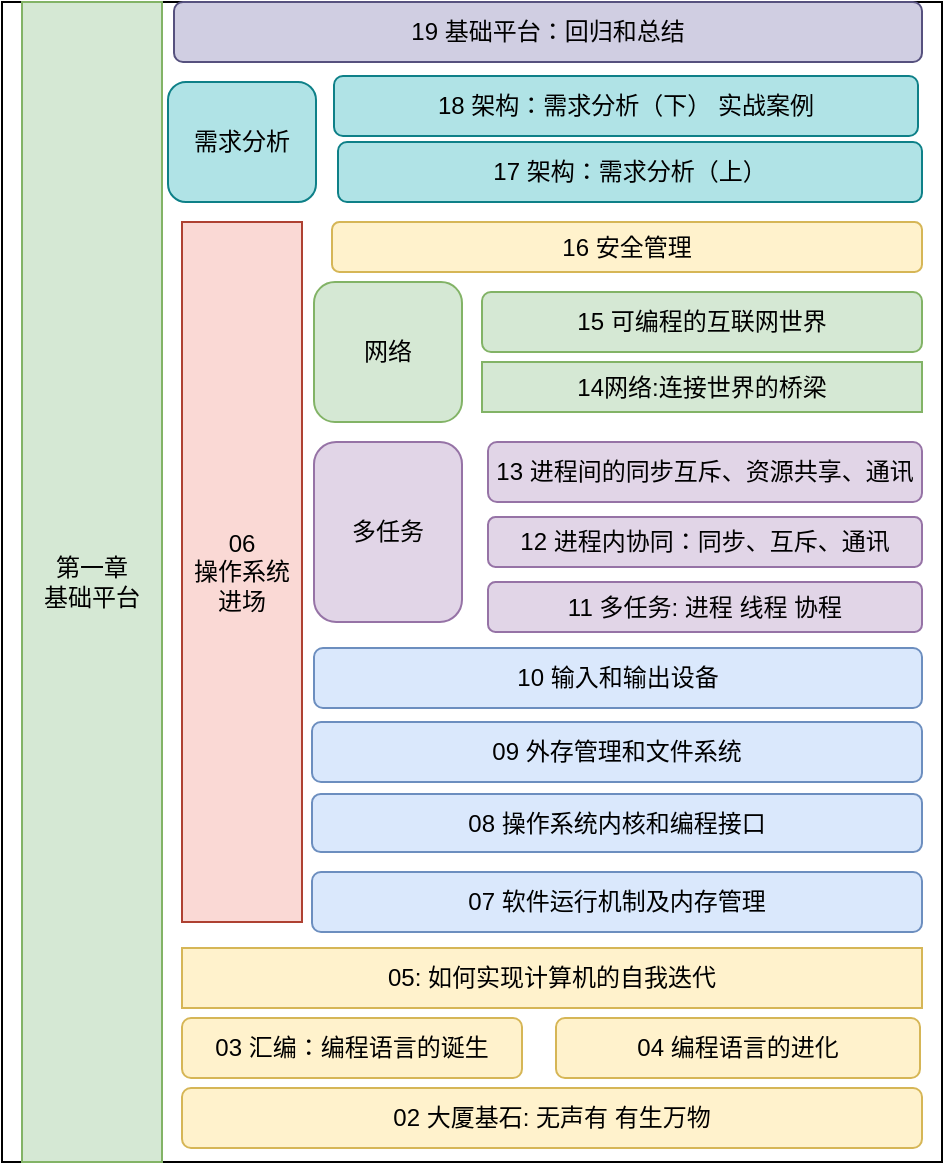 <mxfile version="12.1.4" type="github" pages="1"><diagram id="ie2R15UFZY9MIA4SNEG5" name="Page-1"><mxGraphModel dx="1426" dy="770" grid="1" gridSize="10" guides="1" tooltips="1" connect="1" arrows="1" fold="1" page="1" pageScale="1" pageWidth="827" pageHeight="1169" math="0" shadow="0"><root><mxCell id="0"/><mxCell id="1" parent="0"/><mxCell id="6KgcbaHRgwuIXlcrBTEd-1" value="" style="rounded=0;whiteSpace=wrap;html=1;" vertex="1" parent="1"><mxGeometry x="140" y="170" width="470" height="580" as="geometry"/></mxCell><mxCell id="6KgcbaHRgwuIXlcrBTEd-2" value="第一章&lt;br&gt;基础平台" style="rounded=0;whiteSpace=wrap;html=1;fillColor=#d5e8d4;strokeColor=#82b366;" vertex="1" parent="1"><mxGeometry x="150" y="170" width="70" height="580" as="geometry"/></mxCell><mxCell id="6KgcbaHRgwuIXlcrBTEd-3" value="02 大厦基石: 无声有 有生万物" style="rounded=1;whiteSpace=wrap;html=1;fillColor=#fff2cc;strokeColor=#d6b656;" vertex="1" parent="1"><mxGeometry x="230" y="713" width="370" height="30" as="geometry"/></mxCell><mxCell id="6KgcbaHRgwuIXlcrBTEd-4" value="03 汇编：编程语言的诞生" style="rounded=1;whiteSpace=wrap;html=1;fillColor=#fff2cc;strokeColor=#d6b656;" vertex="1" parent="1"><mxGeometry x="230" y="678" width="170" height="30" as="geometry"/></mxCell><mxCell id="6KgcbaHRgwuIXlcrBTEd-5" value="04 编程语言的进化" style="rounded=1;whiteSpace=wrap;html=1;fillColor=#fff2cc;strokeColor=#d6b656;" vertex="1" parent="1"><mxGeometry x="417" y="678" width="182" height="30" as="geometry"/></mxCell><mxCell id="6KgcbaHRgwuIXlcrBTEd-6" value="05: 如何实现计算机的自我迭代" style="rounded=1;whiteSpace=wrap;html=1;arcSize=0;fillColor=#fff2cc;strokeColor=#d6b656;" vertex="1" parent="1"><mxGeometry x="230" y="643" width="370" height="30" as="geometry"/></mxCell><mxCell id="6KgcbaHRgwuIXlcrBTEd-7" value="06 &lt;br&gt;操作系统进场" style="rounded=0;whiteSpace=wrap;html=1;fillColor=#fad9d5;strokeColor=#ae4132;" vertex="1" parent="1"><mxGeometry x="230" y="280" width="60" height="350" as="geometry"/></mxCell><mxCell id="6KgcbaHRgwuIXlcrBTEd-8" value="07 软件运行机制及内存管理" style="rounded=1;whiteSpace=wrap;html=1;fillColor=#dae8fc;strokeColor=#6c8ebf;" vertex="1" parent="1"><mxGeometry x="295" y="605" width="305" height="30" as="geometry"/></mxCell><mxCell id="6KgcbaHRgwuIXlcrBTEd-9" value="08 操作系统内核和编程接口" style="rounded=1;whiteSpace=wrap;html=1;fillColor=#dae8fc;strokeColor=#6c8ebf;" vertex="1" parent="1"><mxGeometry x="295" y="566" width="305" height="29" as="geometry"/></mxCell><mxCell id="6KgcbaHRgwuIXlcrBTEd-10" value="09 外存管理和文件系统" style="rounded=1;whiteSpace=wrap;html=1;fillColor=#dae8fc;strokeColor=#6c8ebf;" vertex="1" parent="1"><mxGeometry x="295" y="530" width="305" height="30" as="geometry"/></mxCell><mxCell id="6KgcbaHRgwuIXlcrBTEd-11" value="10 输入和输出设备" style="rounded=1;whiteSpace=wrap;html=1;fillColor=#dae8fc;strokeColor=#6c8ebf;" vertex="1" parent="1"><mxGeometry x="296" y="493" width="304" height="30" as="geometry"/></mxCell><mxCell id="6KgcbaHRgwuIXlcrBTEd-12" value="11 多任务: 进程 线程 协程" style="rounded=1;whiteSpace=wrap;html=1;fillColor=#e1d5e7;strokeColor=#9673a6;" vertex="1" parent="1"><mxGeometry x="383" y="460" width="217" height="25" as="geometry"/></mxCell><mxCell id="6KgcbaHRgwuIXlcrBTEd-13" value="12 进程内协同：同步、互斥、通讯" style="rounded=1;whiteSpace=wrap;html=1;fillColor=#e1d5e7;strokeColor=#9673a6;" vertex="1" parent="1"><mxGeometry x="383" y="427.5" width="217" height="25" as="geometry"/></mxCell><mxCell id="6KgcbaHRgwuIXlcrBTEd-14" value="13 进程间的同步互斥、资源共享、通讯" style="rounded=1;whiteSpace=wrap;html=1;fillColor=#e1d5e7;strokeColor=#9673a6;" vertex="1" parent="1"><mxGeometry x="383" y="390" width="217" height="30" as="geometry"/></mxCell><mxCell id="6KgcbaHRgwuIXlcrBTEd-15" value="15 可编程的互联网世界" style="rounded=1;whiteSpace=wrap;html=1;fillColor=#d5e8d4;strokeColor=#82b366;" vertex="1" parent="1"><mxGeometry x="380" y="315" width="220" height="30" as="geometry"/></mxCell><mxCell id="6KgcbaHRgwuIXlcrBTEd-16" value="14网络:连接世界的桥梁" style="rounded=1;whiteSpace=wrap;html=1;arcSize=0;fillColor=#d5e8d4;strokeColor=#82b366;" vertex="1" parent="1"><mxGeometry x="380" y="350" width="220" height="25" as="geometry"/></mxCell><mxCell id="6KgcbaHRgwuIXlcrBTEd-17" value="17 架构：需求分析（上）" style="rounded=1;whiteSpace=wrap;html=1;fillColor=#b0e3e6;strokeColor=#0e8088;" vertex="1" parent="1"><mxGeometry x="308" y="240" width="292" height="30" as="geometry"/></mxCell><mxCell id="6KgcbaHRgwuIXlcrBTEd-18" value="18 架构：需求分析（下） 实战案例" style="rounded=1;whiteSpace=wrap;html=1;fillColor=#b0e3e6;strokeColor=#0e8088;" vertex="1" parent="1"><mxGeometry x="306" y="207" width="292" height="30" as="geometry"/></mxCell><mxCell id="6KgcbaHRgwuIXlcrBTEd-19" value="19 基础平台：回归和总结" style="rounded=1;whiteSpace=wrap;html=1;fillColor=#d0cee2;strokeColor=#56517e;" vertex="1" parent="1"><mxGeometry x="226" y="170" width="374" height="30" as="geometry"/></mxCell><mxCell id="6KgcbaHRgwuIXlcrBTEd-20" value="多任务" style="rounded=1;whiteSpace=wrap;html=1;fillColor=#e1d5e7;strokeColor=#9673a6;" vertex="1" parent="1"><mxGeometry x="296" y="390" width="74" height="90" as="geometry"/></mxCell><mxCell id="6KgcbaHRgwuIXlcrBTEd-21" value="网络" style="rounded=1;whiteSpace=wrap;html=1;fillColor=#d5e8d4;strokeColor=#82b366;" vertex="1" parent="1"><mxGeometry x="296" y="310" width="74" height="70" as="geometry"/></mxCell><mxCell id="6KgcbaHRgwuIXlcrBTEd-22" value="16 安全管理" style="rounded=1;whiteSpace=wrap;html=1;fillColor=#fff2cc;strokeColor=#d6b656;" vertex="1" parent="1"><mxGeometry x="305" y="280" width="295" height="25" as="geometry"/></mxCell><mxCell id="6KgcbaHRgwuIXlcrBTEd-23" value="需求分析" style="rounded=1;whiteSpace=wrap;html=1;fillColor=#b0e3e6;strokeColor=#0e8088;" vertex="1" parent="1"><mxGeometry x="223" y="210" width="74" height="60" as="geometry"/></mxCell></root></mxGraphModel></diagram></mxfile>